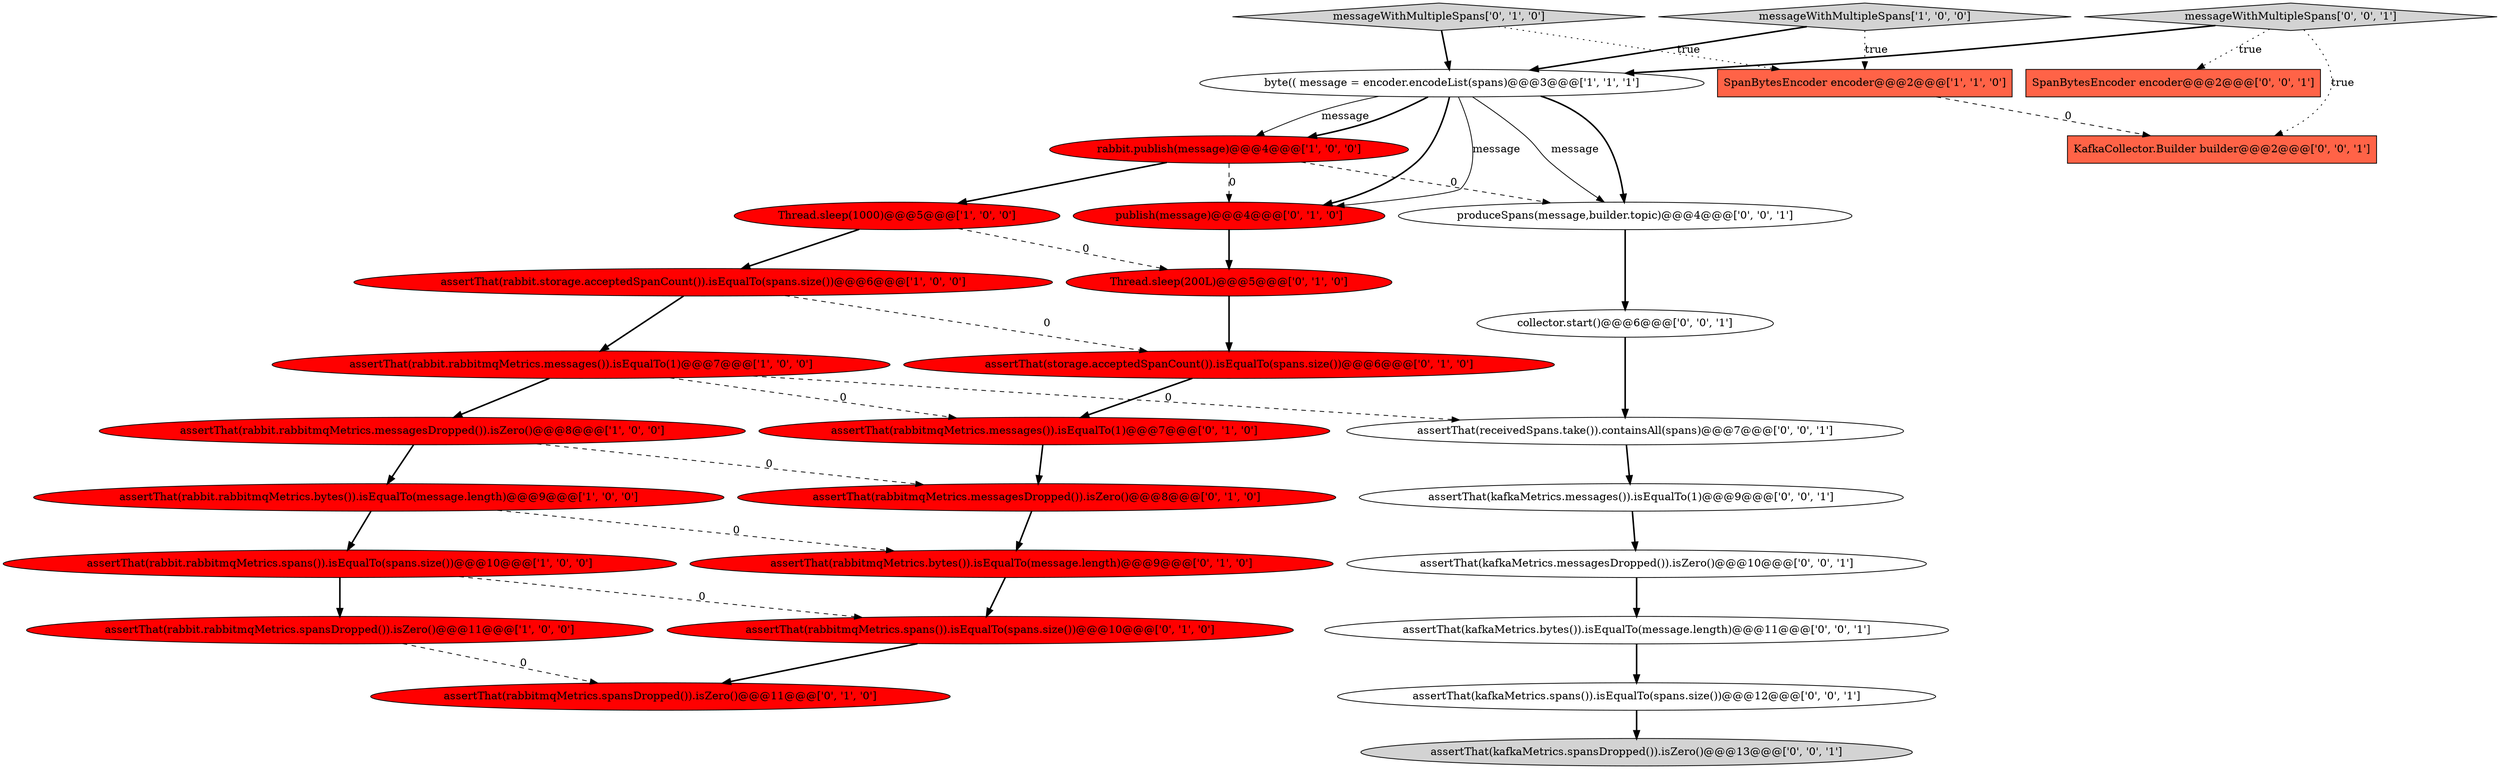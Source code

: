 digraph {
5 [style = filled, label = "assertThat(rabbit.rabbitmqMetrics.bytes()).isEqualTo(message.length)@@@9@@@['1', '0', '0']", fillcolor = red, shape = ellipse image = "AAA1AAABBB1BBB"];
11 [style = filled, label = "assertThat(rabbitmqMetrics.spansDropped()).isZero()@@@11@@@['0', '1', '0']", fillcolor = red, shape = ellipse image = "AAA1AAABBB2BBB"];
26 [style = filled, label = "produceSpans(message,builder.topic)@@@4@@@['0', '0', '1']", fillcolor = white, shape = ellipse image = "AAA0AAABBB3BBB"];
27 [style = filled, label = "messageWithMultipleSpans['0', '0', '1']", fillcolor = lightgray, shape = diamond image = "AAA0AAABBB3BBB"];
22 [style = filled, label = "collector.start()@@@6@@@['0', '0', '1']", fillcolor = white, shape = ellipse image = "AAA0AAABBB3BBB"];
19 [style = filled, label = "Thread.sleep(200L)@@@5@@@['0', '1', '0']", fillcolor = red, shape = ellipse image = "AAA1AAABBB2BBB"];
7 [style = filled, label = "assertThat(rabbit.rabbitmqMetrics.messages()).isEqualTo(1)@@@7@@@['1', '0', '0']", fillcolor = red, shape = ellipse image = "AAA1AAABBB1BBB"];
1 [style = filled, label = "rabbit.publish(message)@@@4@@@['1', '0', '0']", fillcolor = red, shape = ellipse image = "AAA1AAABBB1BBB"];
8 [style = filled, label = "assertThat(rabbit.storage.acceptedSpanCount()).isEqualTo(spans.size())@@@6@@@['1', '0', '0']", fillcolor = red, shape = ellipse image = "AAA1AAABBB1BBB"];
23 [style = filled, label = "assertThat(kafkaMetrics.messages()).isEqualTo(1)@@@9@@@['0', '0', '1']", fillcolor = white, shape = ellipse image = "AAA0AAABBB3BBB"];
24 [style = filled, label = "assertThat(receivedSpans.take()).containsAll(spans)@@@7@@@['0', '0', '1']", fillcolor = white, shape = ellipse image = "AAA0AAABBB3BBB"];
2 [style = filled, label = "assertThat(rabbit.rabbitmqMetrics.spans()).isEqualTo(spans.size())@@@10@@@['1', '0', '0']", fillcolor = red, shape = ellipse image = "AAA1AAABBB1BBB"];
10 [style = filled, label = "messageWithMultipleSpans['1', '0', '0']", fillcolor = lightgray, shape = diamond image = "AAA0AAABBB1BBB"];
15 [style = filled, label = "assertThat(rabbitmqMetrics.messagesDropped()).isZero()@@@8@@@['0', '1', '0']", fillcolor = red, shape = ellipse image = "AAA1AAABBB2BBB"];
13 [style = filled, label = "assertThat(rabbitmqMetrics.bytes()).isEqualTo(message.length)@@@9@@@['0', '1', '0']", fillcolor = red, shape = ellipse image = "AAA1AAABBB2BBB"];
29 [style = filled, label = "KafkaCollector.Builder builder@@@2@@@['0', '0', '1']", fillcolor = tomato, shape = box image = "AAA0AAABBB3BBB"];
12 [style = filled, label = "messageWithMultipleSpans['0', '1', '0']", fillcolor = lightgray, shape = diamond image = "AAA0AAABBB2BBB"];
30 [style = filled, label = "assertThat(kafkaMetrics.spans()).isEqualTo(spans.size())@@@12@@@['0', '0', '1']", fillcolor = white, shape = ellipse image = "AAA0AAABBB3BBB"];
3 [style = filled, label = "SpanBytesEncoder encoder@@@2@@@['1', '1', '0']", fillcolor = tomato, shape = box image = "AAA0AAABBB1BBB"];
6 [style = filled, label = "assertThat(rabbit.rabbitmqMetrics.spansDropped()).isZero()@@@11@@@['1', '0', '0']", fillcolor = red, shape = ellipse image = "AAA1AAABBB1BBB"];
25 [style = filled, label = "assertThat(kafkaMetrics.messagesDropped()).isZero()@@@10@@@['0', '0', '1']", fillcolor = white, shape = ellipse image = "AAA0AAABBB3BBB"];
0 [style = filled, label = "byte(( message = encoder.encodeList(spans)@@@3@@@['1', '1', '1']", fillcolor = white, shape = ellipse image = "AAA0AAABBB1BBB"];
14 [style = filled, label = "assertThat(rabbitmqMetrics.messages()).isEqualTo(1)@@@7@@@['0', '1', '0']", fillcolor = red, shape = ellipse image = "AAA1AAABBB2BBB"];
16 [style = filled, label = "assertThat(storage.acceptedSpanCount()).isEqualTo(spans.size())@@@6@@@['0', '1', '0']", fillcolor = red, shape = ellipse image = "AAA1AAABBB2BBB"];
9 [style = filled, label = "Thread.sleep(1000)@@@5@@@['1', '0', '0']", fillcolor = red, shape = ellipse image = "AAA1AAABBB1BBB"];
28 [style = filled, label = "assertThat(kafkaMetrics.bytes()).isEqualTo(message.length)@@@11@@@['0', '0', '1']", fillcolor = white, shape = ellipse image = "AAA0AAABBB3BBB"];
21 [style = filled, label = "SpanBytesEncoder encoder@@@2@@@['0', '0', '1']", fillcolor = tomato, shape = box image = "AAA0AAABBB3BBB"];
18 [style = filled, label = "publish(message)@@@4@@@['0', '1', '0']", fillcolor = red, shape = ellipse image = "AAA1AAABBB2BBB"];
4 [style = filled, label = "assertThat(rabbit.rabbitmqMetrics.messagesDropped()).isZero()@@@8@@@['1', '0', '0']", fillcolor = red, shape = ellipse image = "AAA1AAABBB1BBB"];
17 [style = filled, label = "assertThat(rabbitmqMetrics.spans()).isEqualTo(spans.size())@@@10@@@['0', '1', '0']", fillcolor = red, shape = ellipse image = "AAA1AAABBB2BBB"];
20 [style = filled, label = "assertThat(kafkaMetrics.spansDropped()).isZero()@@@13@@@['0', '0', '1']", fillcolor = lightgray, shape = ellipse image = "AAA0AAABBB3BBB"];
5->13 [style = dashed, label="0"];
3->29 [style = dashed, label="0"];
12->3 [style = dotted, label="true"];
23->25 [style = bold, label=""];
8->16 [style = dashed, label="0"];
15->13 [style = bold, label=""];
25->28 [style = bold, label=""];
0->26 [style = bold, label=""];
28->30 [style = bold, label=""];
27->0 [style = bold, label=""];
1->26 [style = dashed, label="0"];
2->6 [style = bold, label=""];
30->20 [style = bold, label=""];
7->14 [style = dashed, label="0"];
6->11 [style = dashed, label="0"];
18->19 [style = bold, label=""];
10->3 [style = dotted, label="true"];
1->18 [style = dashed, label="0"];
7->4 [style = bold, label=""];
27->21 [style = dotted, label="true"];
9->8 [style = bold, label=""];
24->23 [style = bold, label=""];
12->0 [style = bold, label=""];
2->17 [style = dashed, label="0"];
1->9 [style = bold, label=""];
8->7 [style = bold, label=""];
26->22 [style = bold, label=""];
19->16 [style = bold, label=""];
9->19 [style = dashed, label="0"];
0->1 [style = solid, label="message"];
13->17 [style = bold, label=""];
5->2 [style = bold, label=""];
27->29 [style = dotted, label="true"];
7->24 [style = dashed, label="0"];
0->1 [style = bold, label=""];
4->15 [style = dashed, label="0"];
10->0 [style = bold, label=""];
0->18 [style = solid, label="message"];
16->14 [style = bold, label=""];
0->18 [style = bold, label=""];
14->15 [style = bold, label=""];
22->24 [style = bold, label=""];
0->26 [style = solid, label="message"];
4->5 [style = bold, label=""];
17->11 [style = bold, label=""];
}
